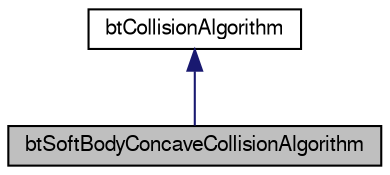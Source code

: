 digraph G
{
  bgcolor="transparent";
  edge [fontname="FreeSans",fontsize=10,labelfontname="FreeSans",labelfontsize=10];
  node [fontname="FreeSans",fontsize=10,shape=record];
  Node1 [label="btSoftBodyConcaveCollisionAlgorithm",height=0.2,width=0.4,color="black", fillcolor="grey75", style="filled" fontcolor="black"];
  Node2 -> Node1 [dir=back,color="midnightblue",fontsize=10,style="solid"];
  Node2 [label="btCollisionAlgorithm",height=0.2,width=0.4,color="black",URL="$classbt_collision_algorithm.html"];
}
